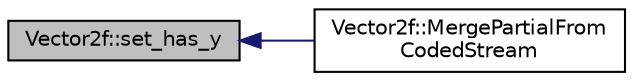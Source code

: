 digraph "Vector2f::set_has_y"
{
 // INTERACTIVE_SVG=YES
  edge [fontname="Helvetica",fontsize="10",labelfontname="Helvetica",labelfontsize="10"];
  node [fontname="Helvetica",fontsize="10",shape=record];
  rankdir="LR";
  Node1 [label="Vector2f::set_has_y",height=0.2,width=0.4,color="black", fillcolor="grey75", style="filled", fontcolor="black"];
  Node1 -> Node2 [dir="back",color="midnightblue",fontsize="10",style="solid",fontname="Helvetica"];
  Node2 [label="Vector2f::MergePartialFrom\lCodedStream",height=0.2,width=0.4,color="black", fillcolor="white", style="filled",URL="$da/dc2/class_vector2f.html#a474a16f0c2fe69e3dd4ae8e42b7c96bc"];
}

